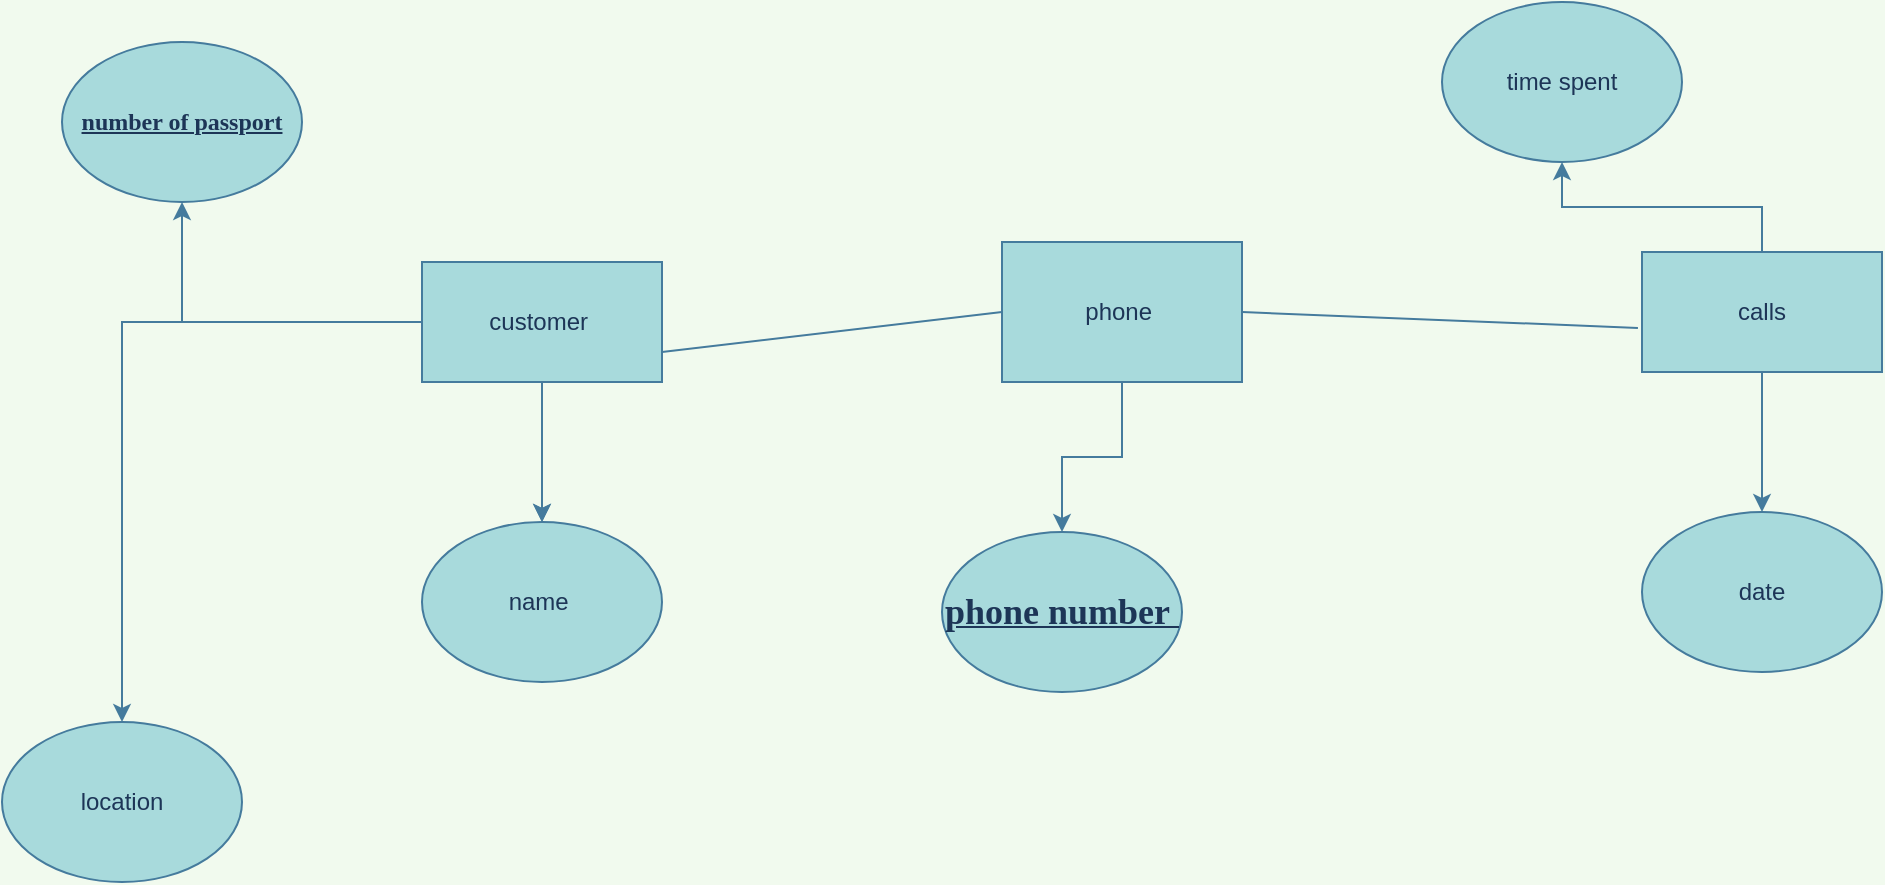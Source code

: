 <mxfile version="14.4.8" type="github">
  <diagram id="R2lEEEUBdFMjLlhIrx00" name="Page-1">
    <mxGraphModel dx="1888" dy="1609" grid="1" gridSize="10" guides="1" tooltips="1" connect="1" arrows="1" fold="1" page="1" pageScale="1" pageWidth="850" pageHeight="1100" background="#F1FAEE" math="0" shadow="0" extFonts="Permanent Marker^https://fonts.googleapis.com/css?family=Permanent+Marker">
      <root>
        <mxCell id="0" />
        <mxCell id="1" parent="0" />
        <mxCell id="oK6NmRHTHddR3aEeu7Fa-5" value="" style="edgeStyle=orthogonalEdgeStyle;rounded=0;orthogonalLoop=1;jettySize=auto;html=1;labelBackgroundColor=#F1FAEE;strokeColor=#457B9D;fontColor=#1D3557;" edge="1" parent="1" source="oK6NmRHTHddR3aEeu7Fa-1" target="oK6NmRHTHddR3aEeu7Fa-4">
          <mxGeometry relative="1" as="geometry" />
        </mxCell>
        <mxCell id="oK6NmRHTHddR3aEeu7Fa-6" value="" style="edgeStyle=orthogonalEdgeStyle;rounded=0;orthogonalLoop=1;jettySize=auto;html=1;labelBackgroundColor=#F1FAEE;strokeColor=#457B9D;fontColor=#1D3557;" edge="1" parent="1" source="oK6NmRHTHddR3aEeu7Fa-1" target="oK6NmRHTHddR3aEeu7Fa-4">
          <mxGeometry relative="1" as="geometry" />
        </mxCell>
        <mxCell id="oK6NmRHTHddR3aEeu7Fa-8" value="" style="edgeStyle=orthogonalEdgeStyle;rounded=0;orthogonalLoop=1;jettySize=auto;html=1;labelBackgroundColor=#F1FAEE;strokeColor=#457B9D;fontColor=#1D3557;" edge="1" parent="1" source="oK6NmRHTHddR3aEeu7Fa-1" target="oK6NmRHTHddR3aEeu7Fa-7">
          <mxGeometry relative="1" as="geometry" />
        </mxCell>
        <mxCell id="oK6NmRHTHddR3aEeu7Fa-10" value="" style="edgeStyle=orthogonalEdgeStyle;rounded=0;orthogonalLoop=1;jettySize=auto;html=1;labelBackgroundColor=#F1FAEE;strokeColor=#457B9D;fontColor=#1D3557;" edge="1" parent="1" source="oK6NmRHTHddR3aEeu7Fa-1" target="oK6NmRHTHddR3aEeu7Fa-9">
          <mxGeometry relative="1" as="geometry" />
        </mxCell>
        <mxCell id="oK6NmRHTHddR3aEeu7Fa-1" value="customer&amp;nbsp;" style="rounded=0;whiteSpace=wrap;html=1;fillColor=#A8DADC;strokeColor=#457B9D;fontColor=#1D3557;" vertex="1" parent="1">
          <mxGeometry x="40" y="50" width="120" height="60" as="geometry" />
        </mxCell>
        <mxCell id="oK6NmRHTHddR3aEeu7Fa-12" value="" style="edgeStyle=orthogonalEdgeStyle;rounded=0;orthogonalLoop=1;jettySize=auto;html=1;labelBackgroundColor=#F1FAEE;strokeColor=#457B9D;fontColor=#1D3557;" edge="1" parent="1" source="oK6NmRHTHddR3aEeu7Fa-2" target="oK6NmRHTHddR3aEeu7Fa-11">
          <mxGeometry relative="1" as="geometry" />
        </mxCell>
        <mxCell id="oK6NmRHTHddR3aEeu7Fa-2" value="phone&amp;nbsp;&lt;br&gt;" style="rounded=0;whiteSpace=wrap;html=1;fillColor=#A8DADC;strokeColor=#457B9D;fontColor=#1D3557;" vertex="1" parent="1">
          <mxGeometry x="330" y="40" width="120" height="70" as="geometry" />
        </mxCell>
        <mxCell id="oK6NmRHTHddR3aEeu7Fa-16" value="" style="edgeStyle=orthogonalEdgeStyle;rounded=0;orthogonalLoop=1;jettySize=auto;html=1;labelBackgroundColor=#F1FAEE;strokeColor=#457B9D;fontColor=#1D3557;" edge="1" parent="1" source="oK6NmRHTHddR3aEeu7Fa-3" target="oK6NmRHTHddR3aEeu7Fa-15">
          <mxGeometry relative="1" as="geometry" />
        </mxCell>
        <mxCell id="oK6NmRHTHddR3aEeu7Fa-18" value="" style="edgeStyle=orthogonalEdgeStyle;rounded=0;orthogonalLoop=1;jettySize=auto;html=1;labelBackgroundColor=#F1FAEE;strokeColor=#457B9D;fontColor=#1D3557;" edge="1" parent="1" source="oK6NmRHTHddR3aEeu7Fa-3" target="oK6NmRHTHddR3aEeu7Fa-17">
          <mxGeometry relative="1" as="geometry" />
        </mxCell>
        <mxCell id="oK6NmRHTHddR3aEeu7Fa-3" value="calls&lt;br&gt;" style="rounded=0;whiteSpace=wrap;html=1;fillColor=#A8DADC;strokeColor=#457B9D;fontColor=#1D3557;" vertex="1" parent="1">
          <mxGeometry x="650" y="45" width="120" height="60" as="geometry" />
        </mxCell>
        <mxCell id="oK6NmRHTHddR3aEeu7Fa-4" value="name&amp;nbsp;" style="ellipse;whiteSpace=wrap;html=1;rounded=0;fillColor=#A8DADC;strokeColor=#457B9D;fontColor=#1D3557;" vertex="1" parent="1">
          <mxGeometry x="40" y="180" width="120" height="80" as="geometry" />
        </mxCell>
        <mxCell id="oK6NmRHTHddR3aEeu7Fa-7" value="location&lt;br&gt;" style="ellipse;whiteSpace=wrap;html=1;rounded=0;fillColor=#A8DADC;strokeColor=#457B9D;fontColor=#1D3557;" vertex="1" parent="1">
          <mxGeometry x="-170" y="280" width="120" height="80" as="geometry" />
        </mxCell>
        <mxCell id="oK6NmRHTHddR3aEeu7Fa-9" value="&lt;font face=&quot;Permanent Marker&quot; data-font-src=&quot;https://fonts.googleapis.com/css?family=Permanent+Marker&quot;&gt;&lt;b&gt;&lt;u&gt;number of passport&lt;/u&gt;&lt;/b&gt;&lt;/font&gt;" style="ellipse;whiteSpace=wrap;html=1;rounded=0;fillColor=#A8DADC;strokeColor=#457B9D;fontColor=#1D3557;" vertex="1" parent="1">
          <mxGeometry x="-140" y="-60" width="120" height="80" as="geometry" />
        </mxCell>
        <mxCell id="oK6NmRHTHddR3aEeu7Fa-11" value="&lt;font face=&quot;Permanent Marker&quot; data-font-src=&quot;https://fonts.googleapis.com/css?family=Permanent+Marker&quot; style=&quot;font-size: 18px&quot;&gt;&lt;u&gt;&lt;b&gt;phone number&amp;nbsp;&lt;/b&gt;&lt;/u&gt;&lt;/font&gt;" style="ellipse;whiteSpace=wrap;html=1;rounded=0;fillColor=#A8DADC;strokeColor=#457B9D;fontColor=#1D3557;" vertex="1" parent="1">
          <mxGeometry x="300" y="185" width="120" height="80" as="geometry" />
        </mxCell>
        <mxCell id="oK6NmRHTHddR3aEeu7Fa-13" value="" style="endArrow=none;html=1;exitX=1;exitY=0.75;exitDx=0;exitDy=0;entryX=0;entryY=0.5;entryDx=0;entryDy=0;labelBackgroundColor=#F1FAEE;strokeColor=#457B9D;fontColor=#1D3557;" edge="1" parent="1" source="oK6NmRHTHddR3aEeu7Fa-1" target="oK6NmRHTHddR3aEeu7Fa-2">
          <mxGeometry width="50" height="50" relative="1" as="geometry">
            <mxPoint x="250" y="120" as="sourcePoint" />
            <mxPoint x="300" y="70" as="targetPoint" />
          </mxGeometry>
        </mxCell>
        <mxCell id="oK6NmRHTHddR3aEeu7Fa-14" value="" style="endArrow=none;html=1;exitX=1;exitY=0.5;exitDx=0;exitDy=0;entryX=-0.017;entryY=0.633;entryDx=0;entryDy=0;entryPerimeter=0;labelBackgroundColor=#F1FAEE;strokeColor=#457B9D;fontColor=#1D3557;" edge="1" parent="1" source="oK6NmRHTHddR3aEeu7Fa-2" target="oK6NmRHTHddR3aEeu7Fa-3">
          <mxGeometry width="50" height="50" relative="1" as="geometry">
            <mxPoint x="600" y="130" as="sourcePoint" />
            <mxPoint x="650" y="80" as="targetPoint" />
          </mxGeometry>
        </mxCell>
        <mxCell id="oK6NmRHTHddR3aEeu7Fa-15" value="date&lt;br&gt;" style="ellipse;whiteSpace=wrap;html=1;rounded=0;fillColor=#A8DADC;strokeColor=#457B9D;fontColor=#1D3557;" vertex="1" parent="1">
          <mxGeometry x="650" y="175" width="120" height="80" as="geometry" />
        </mxCell>
        <mxCell id="oK6NmRHTHddR3aEeu7Fa-17" value="time spent&lt;br&gt;" style="ellipse;whiteSpace=wrap;html=1;rounded=0;fillColor=#A8DADC;strokeColor=#457B9D;fontColor=#1D3557;" vertex="1" parent="1">
          <mxGeometry x="550" y="-80" width="120" height="80" as="geometry" />
        </mxCell>
      </root>
    </mxGraphModel>
  </diagram>
</mxfile>
